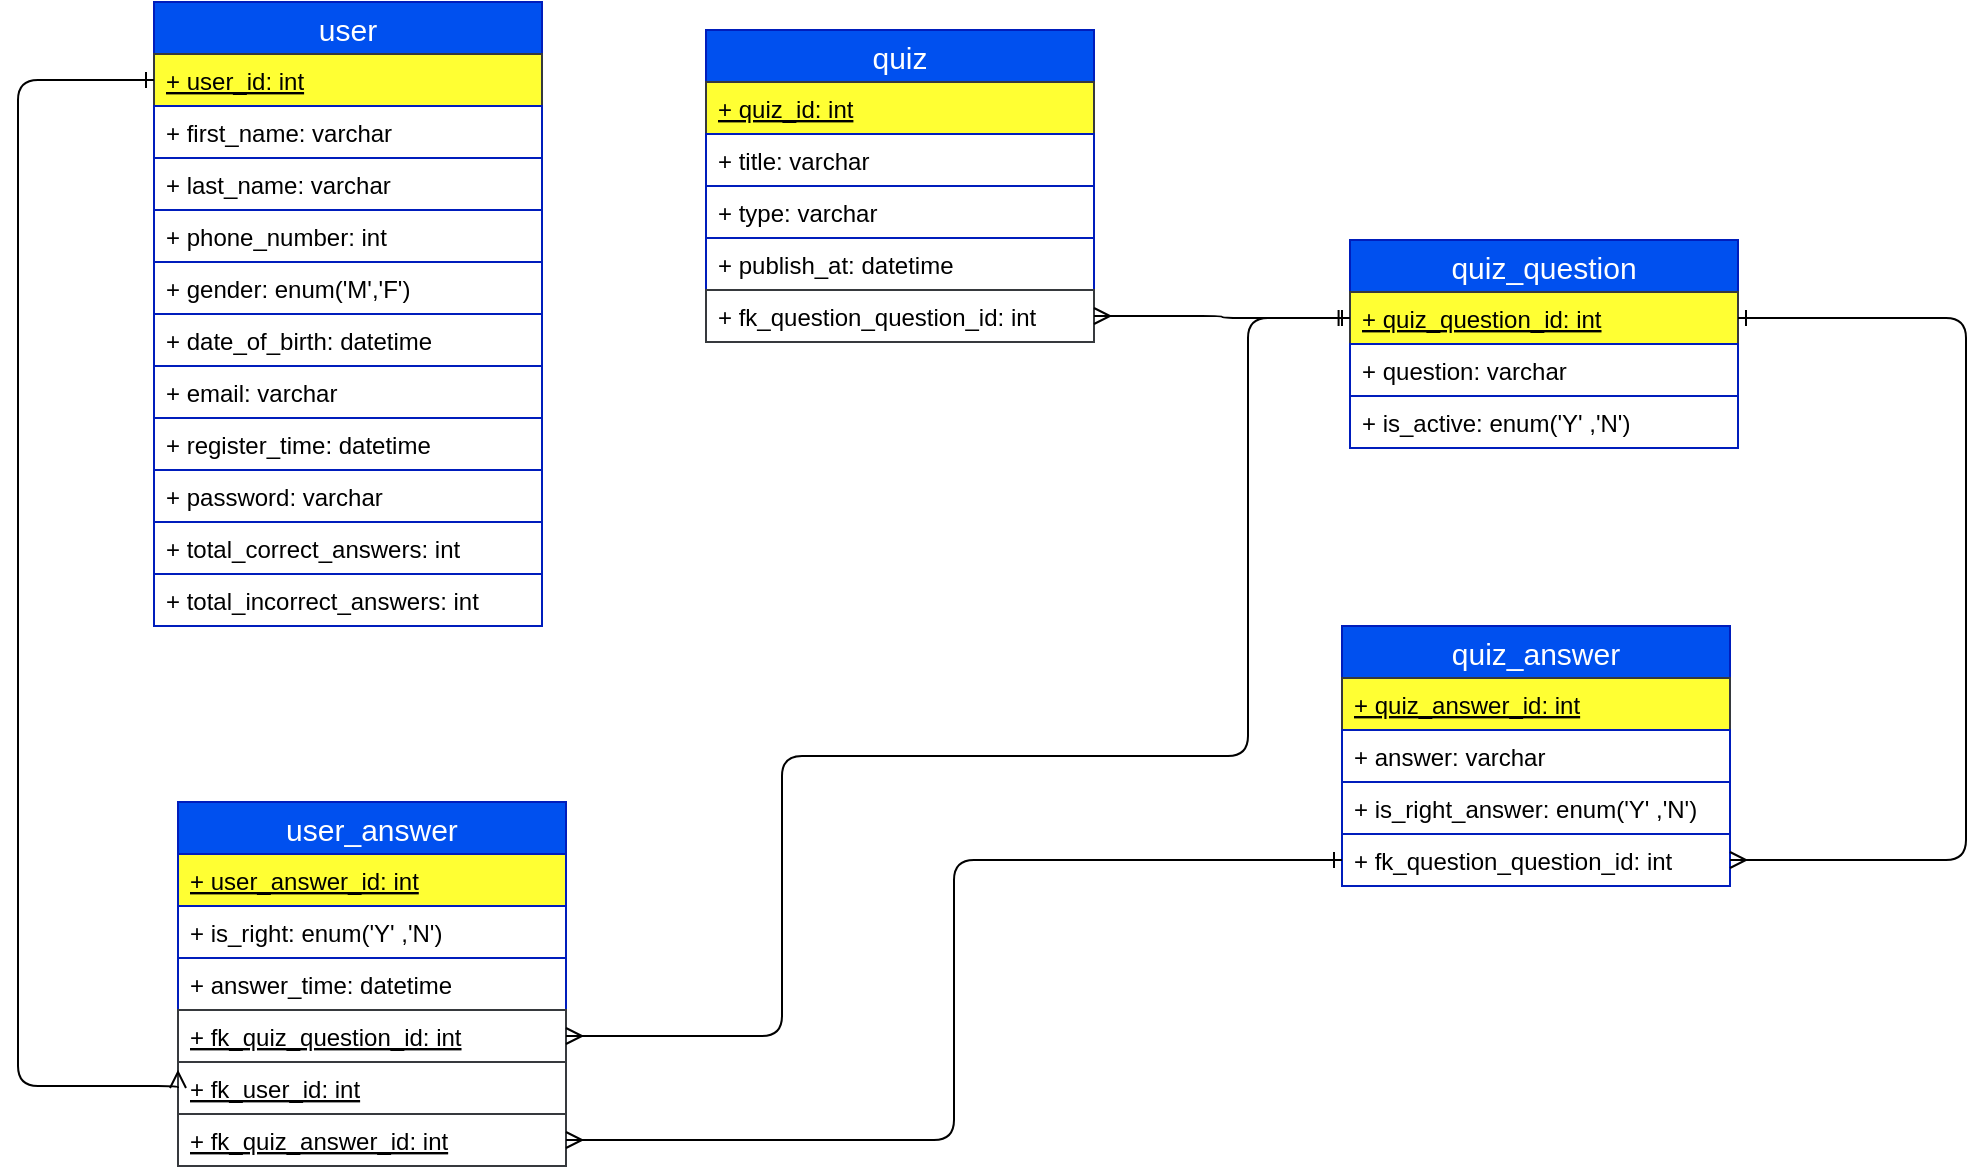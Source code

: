 <mxfile>
    <diagram id="RUjKlfgVhx5k1UMAfKOZ" name="online_quiz">
        <mxGraphModel dx="2248" dy="1195" grid="0" gridSize="10" guides="1" tooltips="1" connect="1" arrows="1" fold="1" page="1" pageScale="1" pageWidth="850" pageHeight="1100" background="#FFFFFF" math="0" shadow="0">
            <root>
                <mxCell id="C4qnHMWBIooDFFFDsQyA-0"/>
                <mxCell id="C4qnHMWBIooDFFFDsQyA-1" parent="C4qnHMWBIooDFFFDsQyA-0"/>
                <mxCell id="rB2cyhSKh2azLdcmqc3o-0" value="user" style="swimlane;fontStyle=0;childLayout=stackLayout;horizontal=1;startSize=26;fillColor=#0050ef;horizontalStack=0;resizeParent=1;resizeParentMax=0;resizeLast=0;collapsible=1;marginBottom=0;fontColor=#FFFFFF;strokeColor=#001DBC;fontSize=15;" parent="C4qnHMWBIooDFFFDsQyA-1" vertex="1">
                    <mxGeometry x="-276" y="120" width="194" height="312" as="geometry"/>
                </mxCell>
                <mxCell id="rB2cyhSKh2azLdcmqc3o-1" value="+ user_id: int" style="text;strokeColor=#36393d;fillColor=#FFFF33;align=left;verticalAlign=top;spacingLeft=4;spacingRight=4;overflow=hidden;rotatable=0;points=[[0,0.5],[1,0.5]];portConstraint=eastwest;fontStyle=4;fontColor=#000000;" parent="rB2cyhSKh2azLdcmqc3o-0" vertex="1">
                    <mxGeometry y="26" width="194" height="26" as="geometry"/>
                </mxCell>
                <mxCell id="rB2cyhSKh2azLdcmqc3o-2" value="+ first_name: varchar" style="text;strokeColor=#001DBC;fillColor=none;align=left;verticalAlign=top;spacingLeft=4;spacingRight=4;overflow=hidden;rotatable=0;points=[[0,0.5],[1,0.5]];portConstraint=eastwest;fontColor=#000000;" parent="rB2cyhSKh2azLdcmqc3o-0" vertex="1">
                    <mxGeometry y="52" width="194" height="26" as="geometry"/>
                </mxCell>
                <mxCell id="rB2cyhSKh2azLdcmqc3o-3" value="+ last_name: varchar" style="text;strokeColor=#001DBC;fillColor=none;align=left;verticalAlign=top;spacingLeft=4;spacingRight=4;overflow=hidden;rotatable=0;points=[[0,0.5],[1,0.5]];portConstraint=eastwest;fontColor=#000000;" parent="rB2cyhSKh2azLdcmqc3o-0" vertex="1">
                    <mxGeometry y="78" width="194" height="26" as="geometry"/>
                </mxCell>
                <mxCell id="rB2cyhSKh2azLdcmqc3o-4" value="+ phone_number: int" style="text;strokeColor=#001DBC;fillColor=none;align=left;verticalAlign=top;spacingLeft=4;spacingRight=4;overflow=hidden;rotatable=0;points=[[0,0.5],[1,0.5]];portConstraint=eastwest;fontColor=#000000;" parent="rB2cyhSKh2azLdcmqc3o-0" vertex="1">
                    <mxGeometry y="104" width="194" height="26" as="geometry"/>
                </mxCell>
                <mxCell id="rB2cyhSKh2azLdcmqc3o-7" value="+ gender: enum('M','F')" style="text;strokeColor=#001DBC;fillColor=none;align=left;verticalAlign=top;spacingLeft=4;spacingRight=4;overflow=hidden;rotatable=0;points=[[0,0.5],[1,0.5]];portConstraint=eastwest;fontColor=#000000;" parent="rB2cyhSKh2azLdcmqc3o-0" vertex="1">
                    <mxGeometry y="130" width="194" height="26" as="geometry"/>
                </mxCell>
                <mxCell id="rB2cyhSKh2azLdcmqc3o-8" value="+ date_of_birth: datetime" style="text;strokeColor=#001DBC;fillColor=none;align=left;verticalAlign=top;spacingLeft=4;spacingRight=4;overflow=hidden;rotatable=0;points=[[0,0.5],[1,0.5]];portConstraint=eastwest;fontColor=#000000;" parent="rB2cyhSKh2azLdcmqc3o-0" vertex="1">
                    <mxGeometry y="156" width="194" height="26" as="geometry"/>
                </mxCell>
                <mxCell id="rB2cyhSKh2azLdcmqc3o-6" value="+ email: varchar" style="text;strokeColor=#001DBC;fillColor=none;align=left;verticalAlign=top;spacingLeft=4;spacingRight=4;overflow=hidden;rotatable=0;points=[[0,0.5],[1,0.5]];portConstraint=eastwest;fontColor=#000000;" parent="rB2cyhSKh2azLdcmqc3o-0" vertex="1">
                    <mxGeometry y="182" width="194" height="26" as="geometry"/>
                </mxCell>
                <mxCell id="rB2cyhSKh2azLdcmqc3o-9" value="+ register_time: datetime" style="text;strokeColor=#001DBC;fillColor=#FFFFFF;align=left;verticalAlign=top;spacingLeft=4;spacingRight=4;overflow=hidden;rotatable=0;points=[[0,0.5],[1,0.5]];portConstraint=eastwest;fontColor=#000000;" parent="rB2cyhSKh2azLdcmqc3o-0" vertex="1">
                    <mxGeometry y="208" width="194" height="26" as="geometry"/>
                </mxCell>
                <mxCell id="r8kKitoGFGKjj6rItY_z-0" value="+ password: varchar" style="text;strokeColor=#001DBC;fillColor=#FFFFFF;align=left;verticalAlign=top;spacingLeft=4;spacingRight=4;overflow=hidden;rotatable=0;points=[[0,0.5],[1,0.5]];portConstraint=eastwest;fontColor=#000000;" parent="rB2cyhSKh2azLdcmqc3o-0" vertex="1">
                    <mxGeometry y="234" width="194" height="26" as="geometry"/>
                </mxCell>
                <mxCell id="lI63I3BfCR0O2mlrjxEN-17" value="+ total_correct_answers: int&#10;" style="text;strokeColor=#001DBC;fillColor=#FFFFFF;align=left;verticalAlign=top;spacingLeft=4;spacingRight=4;overflow=hidden;rotatable=0;points=[[0,0.5],[1,0.5]];portConstraint=eastwest;fontColor=#000000;" parent="rB2cyhSKh2azLdcmqc3o-0" vertex="1">
                    <mxGeometry y="260" width="194" height="26" as="geometry"/>
                </mxCell>
                <mxCell id="lI63I3BfCR0O2mlrjxEN-18" value="+ total_incorrect_answers: int&#10;" style="text;strokeColor=#001DBC;fillColor=#FFFFFF;align=left;verticalAlign=top;spacingLeft=4;spacingRight=4;overflow=hidden;rotatable=0;points=[[0,0.5],[1,0.5]];portConstraint=eastwest;fontColor=#000000;" parent="rB2cyhSKh2azLdcmqc3o-0" vertex="1">
                    <mxGeometry y="286" width="194" height="26" as="geometry"/>
                </mxCell>
                <mxCell id="r8kKitoGFGKjj6rItY_z-1" value="quiz_question" style="swimlane;fontStyle=0;childLayout=stackLayout;horizontal=1;startSize=26;fillColor=#0050ef;horizontalStack=0;resizeParent=1;resizeParentMax=0;resizeLast=0;collapsible=1;marginBottom=0;fontColor=#FFFFFF;strokeColor=#001DBC;fontSize=15;" parent="C4qnHMWBIooDFFFDsQyA-1" vertex="1">
                    <mxGeometry x="322" y="239" width="194" height="104" as="geometry"/>
                </mxCell>
                <mxCell id="r8kKitoGFGKjj6rItY_z-2" value="+ quiz_question_id: int" style="text;strokeColor=#36393d;fillColor=#FFFF33;align=left;verticalAlign=top;spacingLeft=4;spacingRight=4;overflow=hidden;rotatable=0;points=[[0,0.5],[1,0.5]];portConstraint=eastwest;fontStyle=4;fontColor=#000000;" parent="r8kKitoGFGKjj6rItY_z-1" vertex="1">
                    <mxGeometry y="26" width="194" height="26" as="geometry"/>
                </mxCell>
                <mxCell id="r8kKitoGFGKjj6rItY_z-3" value="+ question: varchar" style="text;strokeColor=#001DBC;fillColor=none;align=left;verticalAlign=top;spacingLeft=4;spacingRight=4;overflow=hidden;rotatable=0;points=[[0,0.5],[1,0.5]];portConstraint=eastwest;fontColor=#000000;" parent="r8kKitoGFGKjj6rItY_z-1" vertex="1">
                    <mxGeometry y="52" width="194" height="26" as="geometry"/>
                </mxCell>
                <mxCell id="r8kKitoGFGKjj6rItY_z-4" value="+ is_active: enum('Y' ,'N')" style="text;strokeColor=#001DBC;fillColor=none;align=left;verticalAlign=top;spacingLeft=4;spacingRight=4;overflow=hidden;rotatable=0;points=[[0,0.5],[1,0.5]];portConstraint=eastwest;fontColor=#000000;" parent="r8kKitoGFGKjj6rItY_z-1" vertex="1">
                    <mxGeometry y="78" width="194" height="26" as="geometry"/>
                </mxCell>
                <mxCell id="r8kKitoGFGKjj6rItY_z-21" value="user_answer" style="swimlane;fontStyle=0;childLayout=stackLayout;horizontal=1;startSize=26;fillColor=#0050ef;horizontalStack=0;resizeParent=1;resizeParentMax=0;resizeLast=0;collapsible=1;marginBottom=0;fontColor=#FFFFFF;strokeColor=#001DBC;fontSize=15;" parent="C4qnHMWBIooDFFFDsQyA-1" vertex="1">
                    <mxGeometry x="-264" y="520" width="194" height="182" as="geometry"/>
                </mxCell>
                <mxCell id="r8kKitoGFGKjj6rItY_z-23" value="+ user_answer_id: int" style="text;strokeColor=#001DBC;fillColor=#FFFF33;align=left;verticalAlign=top;spacingLeft=4;spacingRight=4;overflow=hidden;rotatable=0;points=[[0,0.5],[1,0.5]];portConstraint=eastwest;fontColor=#000000;fontStyle=4" parent="r8kKitoGFGKjj6rItY_z-21" vertex="1">
                    <mxGeometry y="26" width="194" height="26" as="geometry"/>
                </mxCell>
                <mxCell id="r8kKitoGFGKjj6rItY_z-24" value="+ is_right: enum('Y' ,'N')" style="text;strokeColor=#001DBC;fillColor=none;align=left;verticalAlign=top;spacingLeft=4;spacingRight=4;overflow=hidden;rotatable=0;points=[[0,0.5],[1,0.5]];portConstraint=eastwest;fontColor=#000000;" parent="r8kKitoGFGKjj6rItY_z-21" vertex="1">
                    <mxGeometry y="52" width="194" height="26" as="geometry"/>
                </mxCell>
                <mxCell id="r8kKitoGFGKjj6rItY_z-25" value="+ answer_time: datetime" style="text;strokeColor=#001DBC;fillColor=none;align=left;verticalAlign=top;spacingLeft=4;spacingRight=4;overflow=hidden;rotatable=0;points=[[0,0.5],[1,0.5]];portConstraint=eastwest;fontColor=#000000;" parent="r8kKitoGFGKjj6rItY_z-21" vertex="1">
                    <mxGeometry y="78" width="194" height="26" as="geometry"/>
                </mxCell>
                <mxCell id="r8kKitoGFGKjj6rItY_z-26" value="+ fk_quiz_question_id: int" style="text;strokeColor=#36393d;fillColor=#FFFFFF;align=left;verticalAlign=top;spacingLeft=4;spacingRight=4;overflow=hidden;rotatable=0;points=[[0,0.5],[1,0.5]];portConstraint=eastwest;fontStyle=4;fontColor=#000000;" parent="r8kKitoGFGKjj6rItY_z-21" vertex="1">
                    <mxGeometry y="104" width="194" height="26" as="geometry"/>
                </mxCell>
                <mxCell id="r8kKitoGFGKjj6rItY_z-22" value="+ fk_user_id: int" style="text;strokeColor=#36393d;fillColor=#FFFFFF;align=left;verticalAlign=top;spacingLeft=4;spacingRight=4;overflow=hidden;rotatable=0;points=[[0,0.5],[1,0.5]];portConstraint=eastwest;fontStyle=4;fontColor=#000000;" parent="r8kKitoGFGKjj6rItY_z-21" vertex="1">
                    <mxGeometry y="130" width="194" height="26" as="geometry"/>
                </mxCell>
                <mxCell id="lI63I3BfCR0O2mlrjxEN-31" value="+ fk_quiz_answer_id: int" style="text;strokeColor=#36393d;fillColor=#FFFFFF;align=left;verticalAlign=top;spacingLeft=4;spacingRight=4;overflow=hidden;rotatable=0;points=[[0,0.5],[1,0.5]];portConstraint=eastwest;fontStyle=4;fontColor=#000000;" parent="r8kKitoGFGKjj6rItY_z-21" vertex="1">
                    <mxGeometry y="156" width="194" height="26" as="geometry"/>
                </mxCell>
                <mxCell id="lI63I3BfCR0O2mlrjxEN-5" style="edgeStyle=orthogonalEdgeStyle;html=1;exitX=0;exitY=0.5;exitDx=0;exitDy=0;fontSize=20;fontColor=#FFFF33;strokeColor=#000000;endArrow=ERone;endFill=0;startArrow=ERmany;startFill=0;entryX=0;entryY=0.5;entryDx=0;entryDy=0;" parent="C4qnHMWBIooDFFFDsQyA-1" source="r8kKitoGFGKjj6rItY_z-22" target="rB2cyhSKh2azLdcmqc3o-1" edge="1">
                    <mxGeometry relative="1" as="geometry">
                        <mxPoint x="-306" y="234" as="targetPoint"/>
                        <Array as="points">
                            <mxPoint x="-344" y="662"/>
                            <mxPoint x="-344" y="159"/>
                        </Array>
                    </mxGeometry>
                </mxCell>
                <mxCell id="lI63I3BfCR0O2mlrjxEN-12" value="quiz" style="swimlane;fontStyle=0;childLayout=stackLayout;horizontal=1;startSize=26;fillColor=#0050ef;horizontalStack=0;resizeParent=1;resizeParentMax=0;resizeLast=0;collapsible=1;marginBottom=0;fontColor=#FFFFFF;strokeColor=#001DBC;fontSize=15;" parent="C4qnHMWBIooDFFFDsQyA-1" vertex="1">
                    <mxGeometry y="134" width="194" height="156" as="geometry"/>
                </mxCell>
                <mxCell id="lI63I3BfCR0O2mlrjxEN-13" value="+ quiz_id: int" style="text;strokeColor=#36393d;fillColor=#FFFF33;align=left;verticalAlign=top;spacingLeft=4;spacingRight=4;overflow=hidden;rotatable=0;points=[[0,0.5],[1,0.5]];portConstraint=eastwest;fontStyle=4;fontColor=#000000;" parent="lI63I3BfCR0O2mlrjxEN-12" vertex="1">
                    <mxGeometry y="26" width="194" height="26" as="geometry"/>
                </mxCell>
                <mxCell id="lI63I3BfCR0O2mlrjxEN-14" value="+ title: varchar" style="text;strokeColor=#001DBC;fillColor=none;align=left;verticalAlign=top;spacingLeft=4;spacingRight=4;overflow=hidden;rotatable=0;points=[[0,0.5],[1,0.5]];portConstraint=eastwest;fontColor=#000000;" parent="lI63I3BfCR0O2mlrjxEN-12" vertex="1">
                    <mxGeometry y="52" width="194" height="26" as="geometry"/>
                </mxCell>
                <mxCell id="lI63I3BfCR0O2mlrjxEN-23" value="+ type: varchar" style="text;strokeColor=#001DBC;fillColor=none;align=left;verticalAlign=top;spacingLeft=4;spacingRight=4;overflow=hidden;rotatable=0;points=[[0,0.5],[1,0.5]];portConstraint=eastwest;fontColor=#000000;" parent="lI63I3BfCR0O2mlrjxEN-12" vertex="1">
                    <mxGeometry y="78" width="194" height="26" as="geometry"/>
                </mxCell>
                <mxCell id="lI63I3BfCR0O2mlrjxEN-15" value="+ publish_at: datetime" style="text;strokeColor=#001DBC;fillColor=none;align=left;verticalAlign=top;spacingLeft=4;spacingRight=4;overflow=hidden;rotatable=0;points=[[0,0.5],[1,0.5]];portConstraint=eastwest;fontColor=#000000;" parent="lI63I3BfCR0O2mlrjxEN-12" vertex="1">
                    <mxGeometry y="104" width="194" height="26" as="geometry"/>
                </mxCell>
                <mxCell id="lI63I3BfCR0O2mlrjxEN-25" value="+ fk_question_question_id: int" style="text;strokeColor=#36393d;fillColor=#FFFFFF;align=left;verticalAlign=top;spacingLeft=4;spacingRight=4;overflow=hidden;rotatable=0;points=[[0,0.5],[1,0.5]];portConstraint=eastwest;fontStyle=0;fontColor=#000000;" parent="lI63I3BfCR0O2mlrjxEN-12" vertex="1">
                    <mxGeometry y="130" width="194" height="26" as="geometry"/>
                </mxCell>
                <mxCell id="lI63I3BfCR0O2mlrjxEN-19" value="quiz_answer" style="swimlane;fontStyle=0;childLayout=stackLayout;horizontal=1;startSize=26;fillColor=#0050ef;horizontalStack=0;resizeParent=1;resizeParentMax=0;resizeLast=0;collapsible=1;marginBottom=0;fontColor=#FFFFFF;strokeColor=#001DBC;fontSize=15;" parent="C4qnHMWBIooDFFFDsQyA-1" vertex="1">
                    <mxGeometry x="318" y="432" width="194" height="130" as="geometry"/>
                </mxCell>
                <mxCell id="lI63I3BfCR0O2mlrjxEN-20" value="+ quiz_answer_id: int" style="text;strokeColor=#36393d;fillColor=#FFFF33;align=left;verticalAlign=top;spacingLeft=4;spacingRight=4;overflow=hidden;rotatable=0;points=[[0,0.5],[1,0.5]];portConstraint=eastwest;fontStyle=4;fontColor=#000000;" parent="lI63I3BfCR0O2mlrjxEN-19" vertex="1">
                    <mxGeometry y="26" width="194" height="26" as="geometry"/>
                </mxCell>
                <mxCell id="lI63I3BfCR0O2mlrjxEN-21" value="+ answer: varchar" style="text;strokeColor=#001DBC;fillColor=none;align=left;verticalAlign=top;spacingLeft=4;spacingRight=4;overflow=hidden;rotatable=0;points=[[0,0.5],[1,0.5]];portConstraint=eastwest;fontColor=#000000;" parent="lI63I3BfCR0O2mlrjxEN-19" vertex="1">
                    <mxGeometry y="52" width="194" height="26" as="geometry"/>
                </mxCell>
                <mxCell id="lI63I3BfCR0O2mlrjxEN-27" value="+ is_right_answer: enum('Y' ,'N')" style="text;strokeColor=#001DBC;fillColor=none;align=left;verticalAlign=top;spacingLeft=4;spacingRight=4;overflow=hidden;rotatable=0;points=[[0,0.5],[1,0.5]];portConstraint=eastwest;fontColor=#000000;" parent="lI63I3BfCR0O2mlrjxEN-19" vertex="1">
                    <mxGeometry y="78" width="194" height="26" as="geometry"/>
                </mxCell>
                <mxCell id="lI63I3BfCR0O2mlrjxEN-28" value="+ fk_question_question_id: int" style="text;strokeColor=#001DBC;fillColor=none;align=left;verticalAlign=top;spacingLeft=4;spacingRight=4;overflow=hidden;rotatable=0;points=[[0,0.5],[1,0.5]];portConstraint=eastwest;fontColor=#000000;" parent="lI63I3BfCR0O2mlrjxEN-19" vertex="1">
                    <mxGeometry y="104" width="194" height="26" as="geometry"/>
                </mxCell>
                <mxCell id="lI63I3BfCR0O2mlrjxEN-24" style="edgeStyle=orthogonalEdgeStyle;html=1;exitX=0;exitY=0.5;exitDx=0;exitDy=0;entryX=1;entryY=0.5;entryDx=0;entryDy=0;fontSize=20;fontColor=#000000;startArrow=ERone;startFill=0;endArrow=ERmany;endFill=0;strokeColor=#000000;" parent="C4qnHMWBIooDFFFDsQyA-1" source="r8kKitoGFGKjj6rItY_z-2" target="lI63I3BfCR0O2mlrjxEN-25" edge="1">
                    <mxGeometry relative="1" as="geometry"/>
                </mxCell>
                <mxCell id="lI63I3BfCR0O2mlrjxEN-30" style="edgeStyle=orthogonalEdgeStyle;html=1;exitX=1;exitY=0.5;exitDx=0;exitDy=0;entryX=1;entryY=0.5;entryDx=0;entryDy=0;fontSize=20;fontColor=#000000;startArrow=ERone;startFill=0;endArrow=ERmany;endFill=0;strokeColor=#000000;" parent="C4qnHMWBIooDFFFDsQyA-1" source="r8kKitoGFGKjj6rItY_z-2" target="lI63I3BfCR0O2mlrjxEN-28" edge="1">
                    <mxGeometry relative="1" as="geometry">
                        <Array as="points">
                            <mxPoint x="630" y="278"/>
                            <mxPoint x="630" y="549"/>
                        </Array>
                    </mxGeometry>
                </mxCell>
                <mxCell id="lI63I3BfCR0O2mlrjxEN-32" style="edgeStyle=orthogonalEdgeStyle;html=1;exitX=0;exitY=0.5;exitDx=0;exitDy=0;entryX=1;entryY=0.5;entryDx=0;entryDy=0;fontSize=20;fontColor=#000000;startArrow=ERone;startFill=0;endArrow=ERmany;endFill=0;strokeColor=#000000;" parent="C4qnHMWBIooDFFFDsQyA-1" source="lI63I3BfCR0O2mlrjxEN-28" target="lI63I3BfCR0O2mlrjxEN-31" edge="1">
                    <mxGeometry relative="1" as="geometry">
                        <Array as="points">
                            <mxPoint x="124" y="549"/>
                            <mxPoint x="124" y="689"/>
                        </Array>
                    </mxGeometry>
                </mxCell>
                <mxCell id="lI63I3BfCR0O2mlrjxEN-34" style="edgeStyle=orthogonalEdgeStyle;html=1;exitX=1;exitY=0.5;exitDx=0;exitDy=0;fontSize=20;fontColor=#000000;startArrow=ERmany;startFill=0;endArrow=ERone;endFill=0;strokeColor=#000000;" parent="C4qnHMWBIooDFFFDsQyA-1" source="r8kKitoGFGKjj6rItY_z-26" edge="1">
                    <mxGeometry relative="1" as="geometry">
                        <mxPoint x="320.294" y="278" as="targetPoint"/>
                        <Array as="points">
                            <mxPoint x="38" y="637"/>
                            <mxPoint x="38" y="497"/>
                            <mxPoint x="271" y="497"/>
                            <mxPoint x="271" y="278"/>
                        </Array>
                    </mxGeometry>
                </mxCell>
            </root>
        </mxGraphModel>
    </diagram>
    <diagram id="y_vQq0Q2F8uebJTC7amI" name="online_quiz(explain)">
        <mxGraphModel dx="559" dy="478" grid="0" gridSize="10" guides="1" tooltips="1" connect="1" arrows="1" fold="1" page="1" pageScale="1" pageWidth="850" pageHeight="1100" math="0" shadow="0">
            <root>
                <mxCell id="pDiQsStB4G3VnguCA53x-0"/>
                <mxCell id="pDiQsStB4G3VnguCA53x-1" parent="pDiQsStB4G3VnguCA53x-0"/>
                <mxCell id="21f-9kvgV1wOeFqo-DNS-2" value="&lt;h1 style=&quot;line-height: 1.2 ; font-size: 20px&quot;&gt;&lt;span style=&quot;font-weight: normal&quot;&gt;&lt;font color=&quot;#ffff33&quot; style=&quot;font-size: 20px&quot;&gt;user&lt;/font&gt;: for storing user information&lt;/span&gt;&lt;/h1&gt;&lt;div style=&quot;font-size: 20px&quot;&gt;&lt;font style=&quot;font-size: 20px&quot;&gt;&lt;font color=&quot;#ffff33&quot;&gt;quiz&lt;/font&gt;: for storing all the quizes&lt;/font&gt;&lt;/div&gt;&lt;div style=&quot;font-size: 20px&quot;&gt;&lt;font style=&quot;font-size: 20px&quot;&gt;&lt;br&gt;&lt;/font&gt;&lt;/div&gt;&lt;div style=&quot;font-size: 20px&quot;&gt;&lt;font style=&quot;font-size: 20px&quot;&gt;&lt;font color=&quot;#ffff33&quot;&gt;quiz_question&lt;/font&gt;:&lt;b&gt; &lt;font color=&quot;#0050ef&quot;&gt;is_active&lt;/font&gt;&lt;/b&gt;: display only active questions&lt;/font&gt;&lt;/div&gt;&lt;div style=&quot;font-size: 20px&quot;&gt;&lt;font style=&quot;font-size: 20px&quot;&gt;&lt;br&gt;&lt;/font&gt;&lt;/div&gt;&lt;div style=&quot;font-size: 20px&quot;&gt;&lt;font style=&quot;font-size: 20px&quot;&gt;&lt;font color=&quot;#ffff33&quot;&gt;quiz_answer&lt;/font&gt;: storing available answers.&lt;/font&gt;&lt;/div&gt;&lt;div style=&quot;font-size: 20px&quot;&gt;&lt;font style=&quot;font-size: 20px&quot;&gt;(is_right-answer: defines which one is the right answer for the question.)&lt;/font&gt;&lt;/div&gt;&lt;div style=&quot;font-size: 20px&quot;&gt;&lt;font style=&quot;font-size: 20px&quot;&gt;&lt;br&gt;&lt;/font&gt;&lt;/div&gt;&lt;div style=&quot;font-size: 20px&quot;&gt;&lt;font style=&quot;font-size: 20px&quot;&gt;&lt;span style=&quot;text-align: center&quot;&gt;&lt;font color=&quot;#ffff33&quot;&gt;user_answer&lt;/font&gt;&lt;/span&gt;&lt;span style=&quot;color: rgb(255 , 255 , 255) ; text-align: center&quot;&gt;: storing answer from the user.&lt;/span&gt;&lt;br&gt;&lt;/font&gt;&lt;/div&gt;&lt;div style=&quot;font-size: 20px&quot;&gt;&lt;font style=&quot;font-size: 20px&quot;&gt;&lt;span style=&quot;color: rgb(255 , 255 , 255) ; text-align: center&quot;&gt;(is_right: to chech if the answer is right. based on in_right_answer.)&lt;/span&gt;&lt;/font&gt;&lt;/div&gt;&lt;span style=&quot;font-size: 20px&quot;&gt;&lt;br&gt;&lt;br&gt;&lt;/span&gt;&lt;div style=&quot;font-size: 20px&quot;&gt;&lt;font style=&quot;font-size: 20px&quot;&gt;&lt;br&gt;&lt;/font&gt;&lt;/div&gt;&lt;div style=&quot;font-size: 20px&quot;&gt;&lt;font style=&quot;font-size: 20px&quot;&gt;&lt;br&gt;&lt;/font&gt;&lt;/div&gt;&lt;div style=&quot;font-size: 20px&quot;&gt;&lt;font style=&quot;font-size: 20px&quot;&gt;&lt;br&gt;&lt;/font&gt;&lt;/div&gt;&lt;div style=&quot;font-size: 20px&quot;&gt;&lt;br&gt;&lt;/div&gt;" style="text;html=1;strokeColor=none;fillColor=none;spacing=5;spacingTop=-20;whiteSpace=wrap;overflow=hidden;rounded=0;" parent="pDiQsStB4G3VnguCA53x-1" vertex="1">
                    <mxGeometry x="42" y="49" width="787" height="415" as="geometry"/>
                </mxCell>
            </root>
        </mxGraphModel>
    </diagram>
</mxfile>
